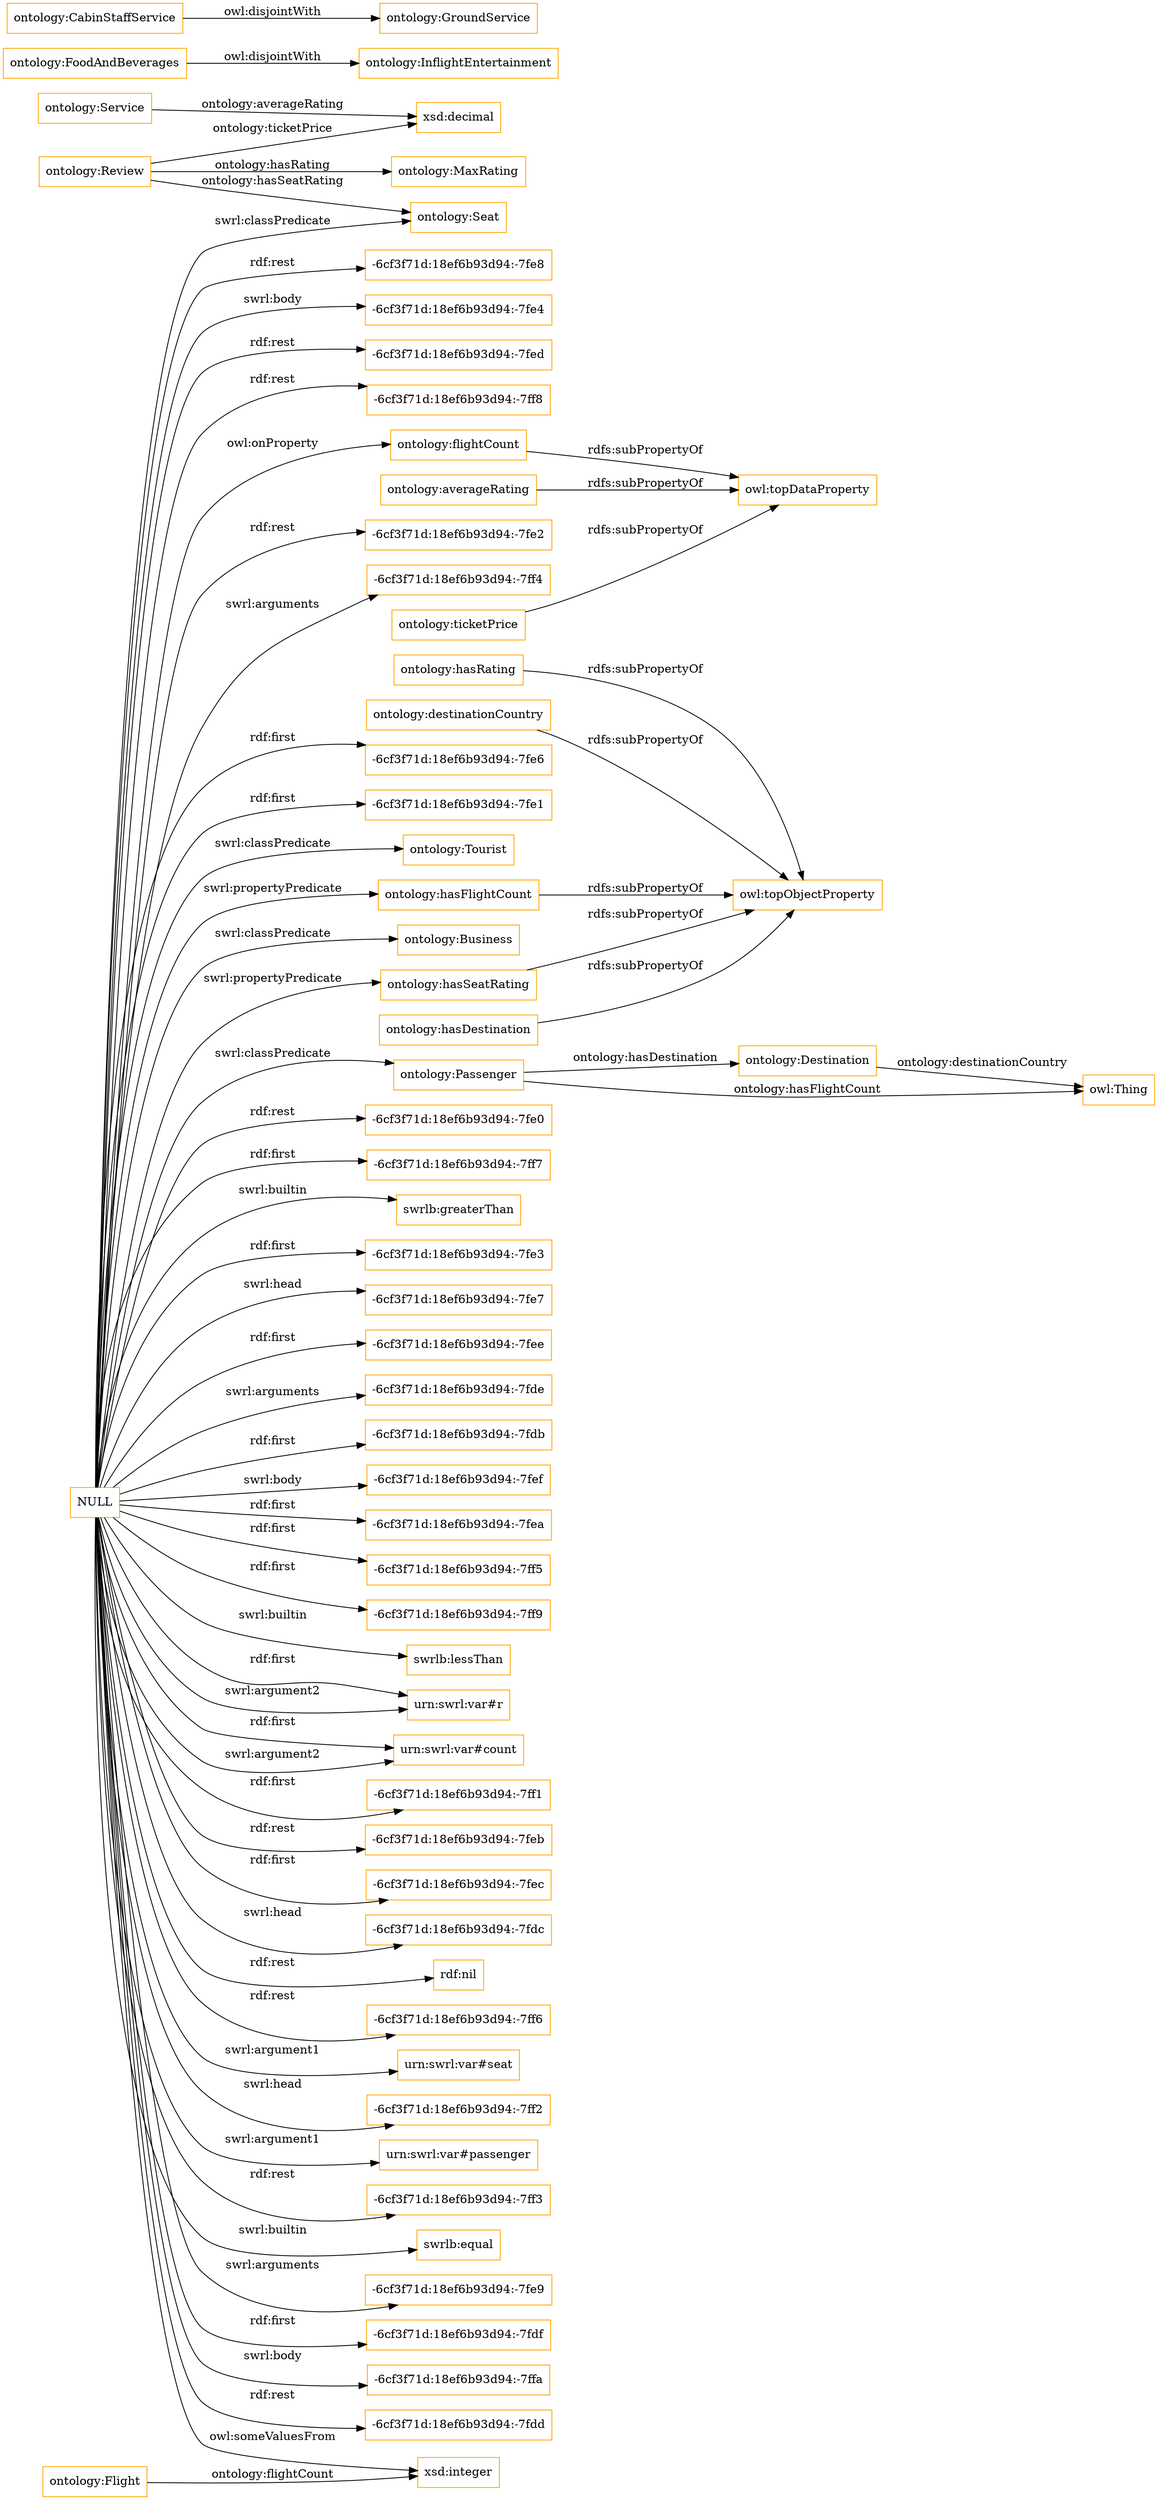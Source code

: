 digraph ar2dtool_diagram { 
rankdir=LR;
size="1501"
node [shape = rectangle, color="orange"]; "ontology:MaxRating" "ontology:FoodAndBeverages" "ontology:Tourist" "ontology:Flight" "ontology:Seat" "ontology:GroundService" "ontology:CabinStaffService" "ontology:Business" "ontology:Review" "ontology:InflightEntertainment" "ontology:Passenger" "ontology:Destination" "ontology:Service" ; /*classes style*/
	"ontology:flightCount" -> "owl:topDataProperty" [ label = "rdfs:subPropertyOf" ];
	"ontology:destinationCountry" -> "owl:topObjectProperty" [ label = "rdfs:subPropertyOf" ];
	"ontology:hasFlightCount" -> "owl:topObjectProperty" [ label = "rdfs:subPropertyOf" ];
	"ontology:hasSeatRating" -> "owl:topObjectProperty" [ label = "rdfs:subPropertyOf" ];
	"ontology:CabinStaffService" -> "ontology:GroundService" [ label = "owl:disjointWith" ];
	"ontology:FoodAndBeverages" -> "ontology:InflightEntertainment" [ label = "owl:disjointWith" ];
	"ontology:averageRating" -> "owl:topDataProperty" [ label = "rdfs:subPropertyOf" ];
	"ontology:ticketPrice" -> "owl:topDataProperty" [ label = "rdfs:subPropertyOf" ];
	"NULL" -> "ontology:hasSeatRating" [ label = "swrl:propertyPredicate" ];
	"NULL" -> "-6cf3f71d:18ef6b93d94:-7fe0" [ label = "rdf:rest" ];
	"NULL" -> "-6cf3f71d:18ef6b93d94:-7ff7" [ label = "rdf:first" ];
	"NULL" -> "swrlb:greaterThan" [ label = "swrl:builtin" ];
	"NULL" -> "-6cf3f71d:18ef6b93d94:-7fe3" [ label = "rdf:first" ];
	"NULL" -> "-6cf3f71d:18ef6b93d94:-7fe7" [ label = "swrl:head" ];
	"NULL" -> "-6cf3f71d:18ef6b93d94:-7fee" [ label = "rdf:first" ];
	"NULL" -> "ontology:Business" [ label = "swrl:classPredicate" ];
	"NULL" -> "-6cf3f71d:18ef6b93d94:-7fde" [ label = "swrl:arguments" ];
	"NULL" -> "-6cf3f71d:18ef6b93d94:-7fdb" [ label = "rdf:first" ];
	"NULL" -> "ontology:Seat" [ label = "swrl:classPredicate" ];
	"NULL" -> "-6cf3f71d:18ef6b93d94:-7fef" [ label = "swrl:body" ];
	"NULL" -> "-6cf3f71d:18ef6b93d94:-7fea" [ label = "rdf:first" ];
	"NULL" -> "ontology:Passenger" [ label = "swrl:classPredicate" ];
	"NULL" -> "-6cf3f71d:18ef6b93d94:-7ff5" [ label = "rdf:first" ];
	"NULL" -> "-6cf3f71d:18ef6b93d94:-7ff9" [ label = "rdf:first" ];
	"NULL" -> "swrlb:lessThan" [ label = "swrl:builtin" ];
	"NULL" -> "urn:swrl:var#r" [ label = "swrl:argument2" ];
	"NULL" -> "urn:swrl:var#count" [ label = "rdf:first" ];
	"NULL" -> "-6cf3f71d:18ef6b93d94:-7ff1" [ label = "rdf:first" ];
	"NULL" -> "-6cf3f71d:18ef6b93d94:-7feb" [ label = "rdf:rest" ];
	"NULL" -> "-6cf3f71d:18ef6b93d94:-7fec" [ label = "rdf:first" ];
	"NULL" -> "-6cf3f71d:18ef6b93d94:-7fdc" [ label = "swrl:head" ];
	"NULL" -> "rdf:nil" [ label = "rdf:rest" ];
	"NULL" -> "-6cf3f71d:18ef6b93d94:-7ff6" [ label = "rdf:rest" ];
	"NULL" -> "urn:swrl:var#seat" [ label = "swrl:argument1" ];
	"NULL" -> "-6cf3f71d:18ef6b93d94:-7ff2" [ label = "swrl:head" ];
	"NULL" -> "urn:swrl:var#passenger" [ label = "swrl:argument1" ];
	"NULL" -> "-6cf3f71d:18ef6b93d94:-7ff3" [ label = "rdf:rest" ];
	"NULL" -> "swrlb:equal" [ label = "swrl:builtin" ];
	"NULL" -> "ontology:hasFlightCount" [ label = "swrl:propertyPredicate" ];
	"NULL" -> "-6cf3f71d:18ef6b93d94:-7fe9" [ label = "swrl:arguments" ];
	"NULL" -> "-6cf3f71d:18ef6b93d94:-7fdf" [ label = "rdf:first" ];
	"NULL" -> "-6cf3f71d:18ef6b93d94:-7ffa" [ label = "swrl:body" ];
	"NULL" -> "-6cf3f71d:18ef6b93d94:-7fdd" [ label = "rdf:rest" ];
	"NULL" -> "-6cf3f71d:18ef6b93d94:-7fe8" [ label = "rdf:rest" ];
	"NULL" -> "-6cf3f71d:18ef6b93d94:-7fe4" [ label = "swrl:body" ];
	"NULL" -> "-6cf3f71d:18ef6b93d94:-7fed" [ label = "rdf:rest" ];
	"NULL" -> "ontology:flightCount" [ label = "owl:onProperty" ];
	"NULL" -> "urn:swrl:var#count" [ label = "swrl:argument2" ];
	"NULL" -> "-6cf3f71d:18ef6b93d94:-7ff8" [ label = "rdf:rest" ];
	"NULL" -> "-6cf3f71d:18ef6b93d94:-7fe2" [ label = "rdf:rest" ];
	"NULL" -> "-6cf3f71d:18ef6b93d94:-7ff4" [ label = "swrl:arguments" ];
	"NULL" -> "-6cf3f71d:18ef6b93d94:-7fe6" [ label = "rdf:first" ];
	"NULL" -> "xsd:integer" [ label = "owl:someValuesFrom" ];
	"NULL" -> "ontology:Tourist" [ label = "swrl:classPredicate" ];
	"NULL" -> "-6cf3f71d:18ef6b93d94:-7fe1" [ label = "rdf:first" ];
	"NULL" -> "urn:swrl:var#r" [ label = "rdf:first" ];
	"ontology:hasDestination" -> "owl:topObjectProperty" [ label = "rdfs:subPropertyOf" ];
	"ontology:hasRating" -> "owl:topObjectProperty" [ label = "rdfs:subPropertyOf" ];
	"ontology:Destination" -> "owl:Thing" [ label = "ontology:destinationCountry" ];
	"ontology:Review" -> "ontology:Seat" [ label = "ontology:hasSeatRating" ];
	"ontology:Review" -> "xsd:decimal" [ label = "ontology:ticketPrice" ];
	"ontology:Review" -> "ontology:MaxRating" [ label = "ontology:hasRating" ];
	"ontology:Passenger" -> "owl:Thing" [ label = "ontology:hasFlightCount" ];
	"ontology:Service" -> "xsd:decimal" [ label = "ontology:averageRating" ];
	"ontology:Passenger" -> "ontology:Destination" [ label = "ontology:hasDestination" ];
	"ontology:Flight" -> "xsd:integer" [ label = "ontology:flightCount" ];

}
